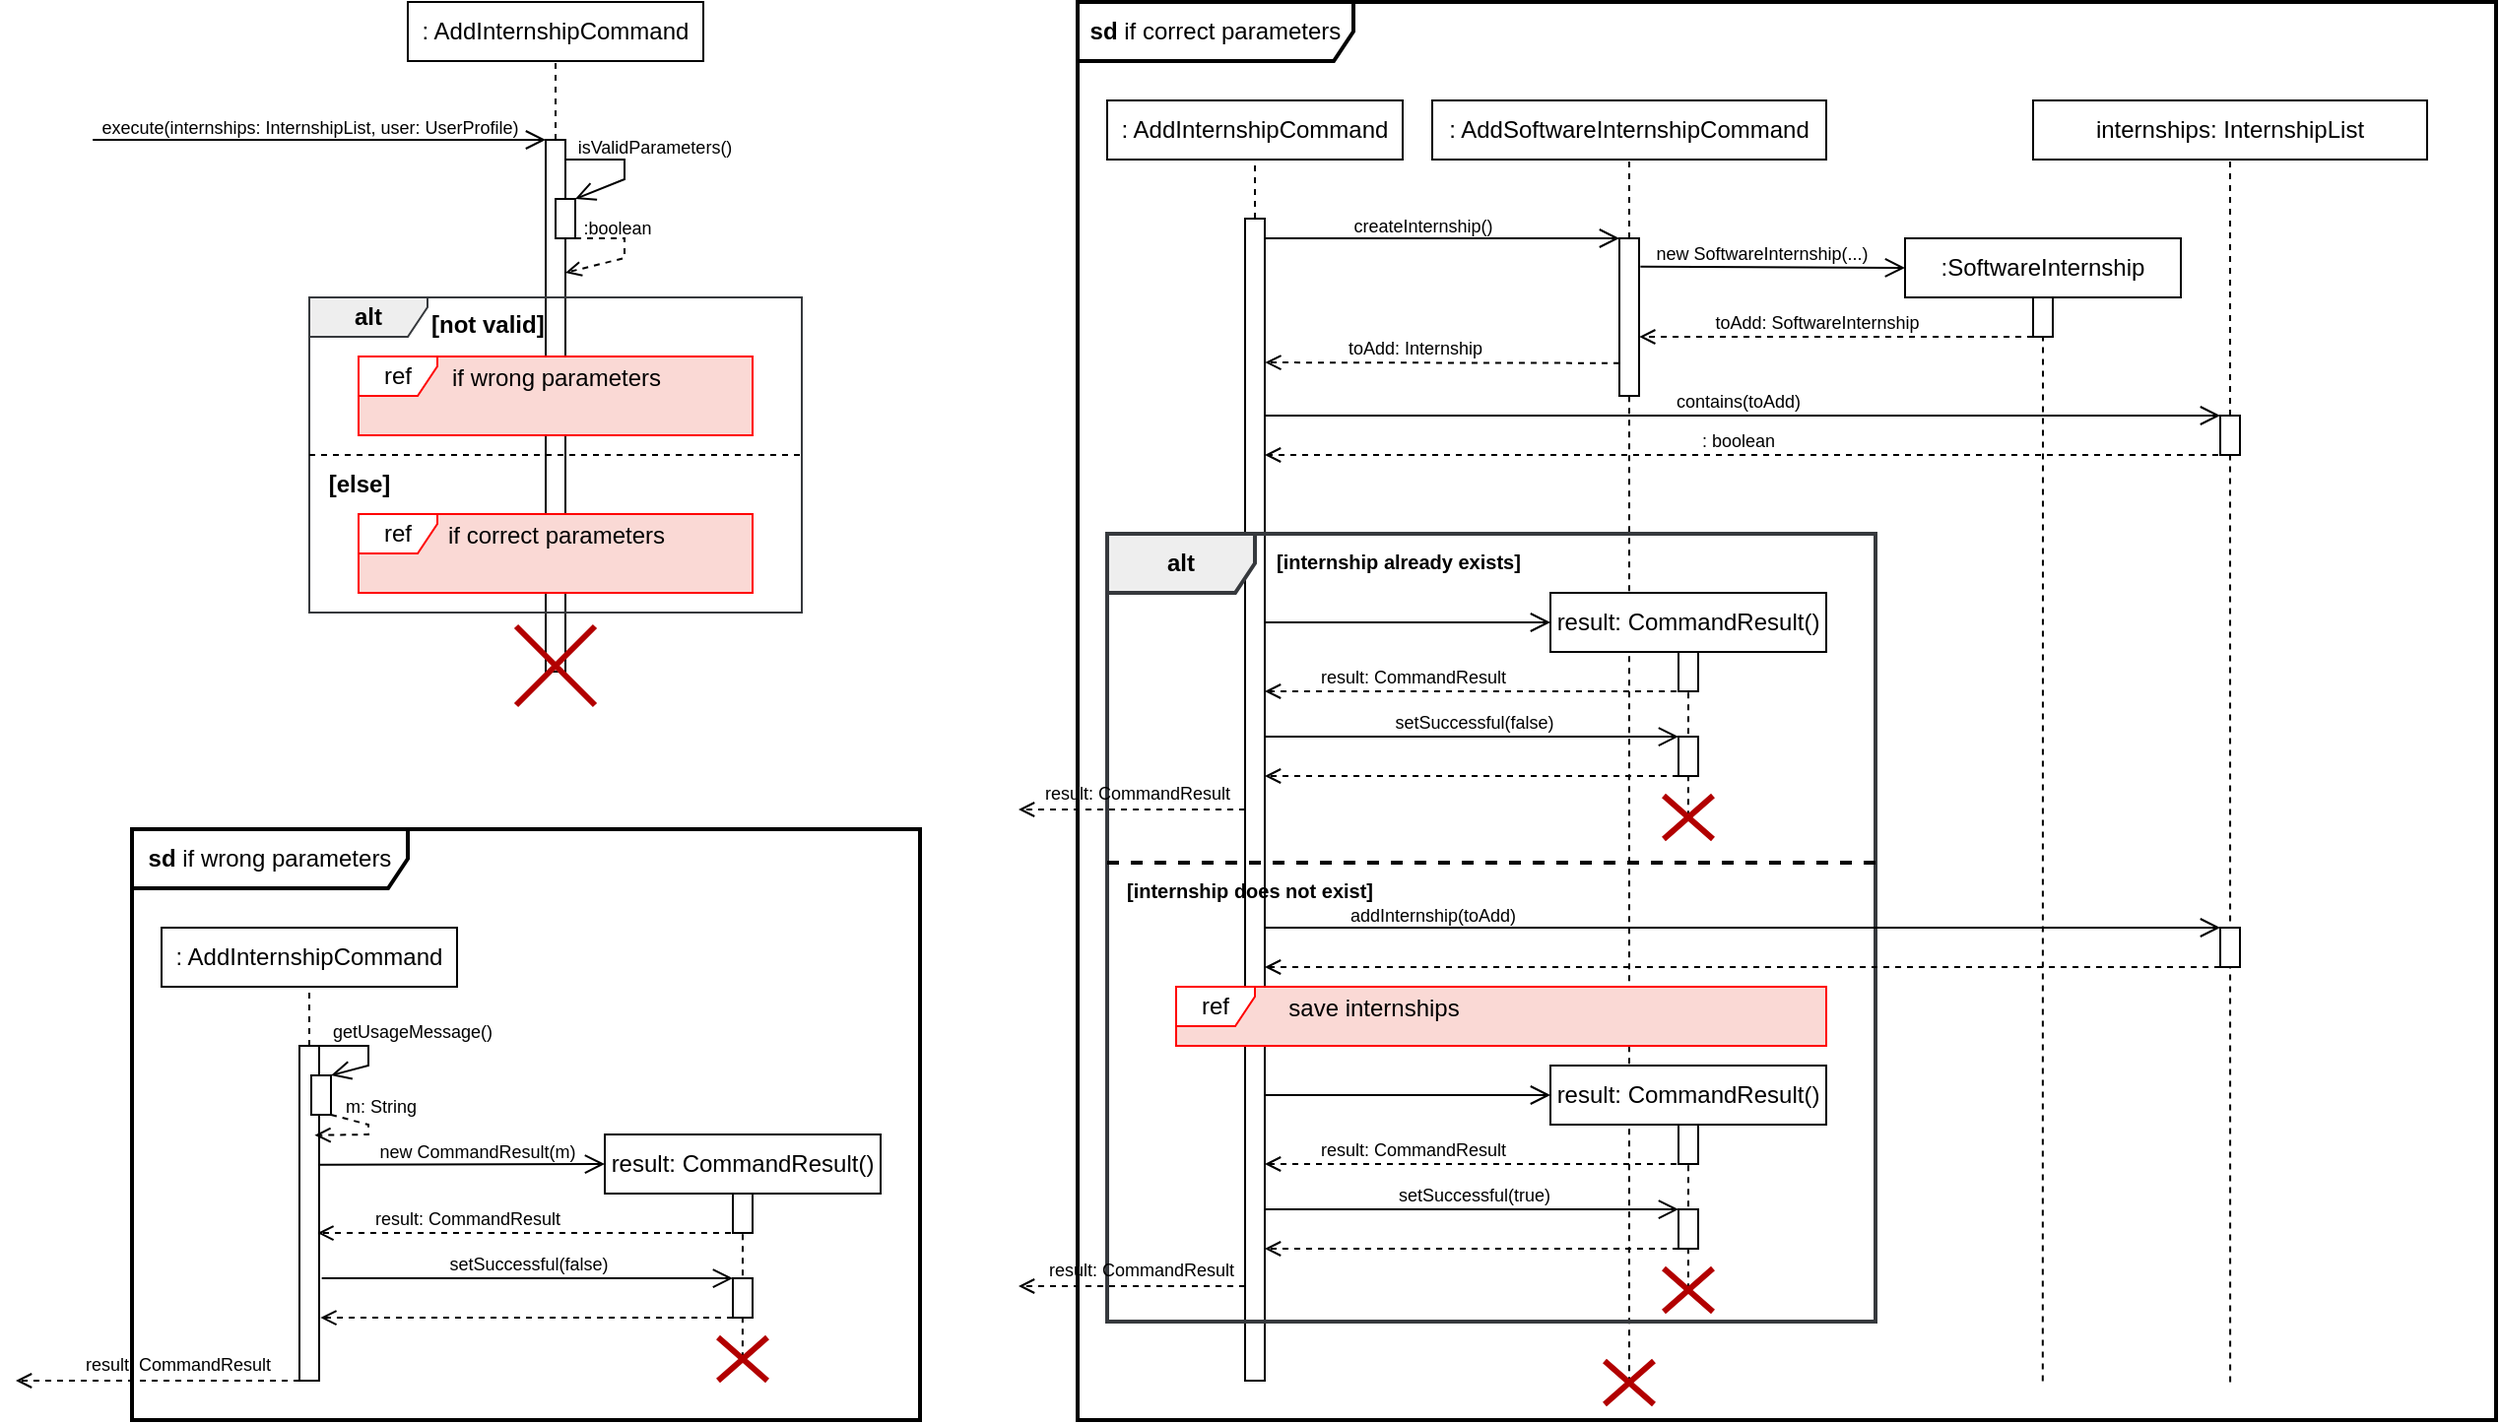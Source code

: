 <mxfile version="26.1.3">
  <diagram name="Page-1" id="w87ZRnZklerbDeYu7Tff">
    <mxGraphModel dx="925" dy="1416" grid="1" gridSize="10" guides="1" tooltips="1" connect="1" arrows="1" fold="1" page="1" pageScale="1" pageWidth="1169" pageHeight="827" math="0" shadow="0">
      <root>
        <mxCell id="0" />
        <mxCell id="1" parent="0" />
        <mxCell id="CVAoZ0eq70J_OsFHKv---3" value="" style="endArrow=open;startArrow=none;endFill=0;startFill=0;endSize=8;html=1;verticalAlign=bottom;labelBackgroundColor=none;strokeWidth=1;rounded=0;exitX=0.042;exitY=0.733;exitDx=0;exitDy=0;exitPerimeter=0;entryX=0;entryY=0;entryDx=0;entryDy=0;" edge="1" parent="1" source="CVAoZ0eq70J_OsFHKv---10" target="CVAoZ0eq70J_OsFHKv---13">
          <mxGeometry width="160" relative="1" as="geometry">
            <mxPoint x="80" y="-690" as="sourcePoint" />
            <mxPoint x="274.5" y="-690" as="targetPoint" />
          </mxGeometry>
        </mxCell>
        <mxCell id="CVAoZ0eq70J_OsFHKv---10" value="&lt;font style=&quot;font-size: 9px;&quot;&gt;execute(internships: InternshipList, user: UserProfile)&lt;/font&gt;" style="text;html=1;align=center;verticalAlign=middle;resizable=0;points=[];autosize=1;strokeColor=none;fillColor=none;" vertex="1" parent="1">
          <mxGeometry x="50" y="-712" width="240" height="30" as="geometry" />
        </mxCell>
        <mxCell id="CVAoZ0eq70J_OsFHKv---12" value=": AddInternshipCommand" style="rounded=0;dashed=0;whiteSpace=wrap;html=1;" vertex="1" parent="1">
          <mxGeometry x="220" y="-760" width="150" height="30" as="geometry" />
        </mxCell>
        <mxCell id="CVAoZ0eq70J_OsFHKv---14" value="" style="html=1;verticalAlign=bottom;startArrow=none;endArrow=none;dashed=1;rounded=0;" edge="1" parent="1" source="CVAoZ0eq70J_OsFHKv---13" target="CVAoZ0eq70J_OsFHKv---12">
          <mxGeometry relative="1" as="geometry" />
        </mxCell>
        <mxCell id="CVAoZ0eq70J_OsFHKv---13" value="" style="rounded=0;dashed=0;" vertex="1" parent="1">
          <mxGeometry x="290" y="-690" width="10" height="270" as="geometry" />
        </mxCell>
        <mxCell id="CVAoZ0eq70J_OsFHKv---2" value="" style="shape=umlDestroy;dashed=0;targetShapes=umlLifeline;fillColor=#e51400;fontColor=#ffffff;strokeColor=#B20000;strokeWidth=3;" vertex="1" parent="1">
          <mxGeometry x="275" y="-443" width="40" height="40" as="geometry" />
        </mxCell>
        <mxCell id="CVAoZ0eq70J_OsFHKv---17" value="" style="whiteSpace=wrap;html=1;" vertex="1" parent="1">
          <mxGeometry x="295" y="-660" width="10" height="20" as="geometry" />
        </mxCell>
        <mxCell id="CVAoZ0eq70J_OsFHKv---18" value="" style="endArrow=open;startArrow=none;endFill=0;startFill=0;endSize=8;html=1;verticalAlign=bottom;labelBackgroundColor=none;strokeWidth=1;rounded=0;entryX=1;entryY=0;entryDx=0;entryDy=0;" edge="1" parent="1" target="CVAoZ0eq70J_OsFHKv---17">
          <mxGeometry width="160" relative="1" as="geometry">
            <mxPoint x="300" y="-680" as="sourcePoint" />
            <mxPoint x="350" y="-670" as="targetPoint" />
            <Array as="points">
              <mxPoint x="330" y="-680" />
              <mxPoint x="330" y="-670" />
            </Array>
          </mxGeometry>
        </mxCell>
        <mxCell id="CVAoZ0eq70J_OsFHKv---19" value="&lt;font style=&quot;font-size: 9px;&quot;&gt;isValidParameters()&lt;/font&gt;" style="text;html=1;align=center;verticalAlign=middle;resizable=0;points=[];autosize=1;strokeColor=none;fillColor=none;" vertex="1" parent="1">
          <mxGeometry x="295" y="-702" width="100" height="30" as="geometry" />
        </mxCell>
        <mxCell id="CVAoZ0eq70J_OsFHKv---20" value="" style="html=1;verticalAlign=bottom;labelBackgroundColor=none;endArrow=open;endFill=0;dashed=1;rounded=0;exitX=1;exitY=1;exitDx=0;exitDy=0;entryX=1;entryY=0.25;entryDx=0;entryDy=0;" edge="1" parent="1" source="CVAoZ0eq70J_OsFHKv---17" target="CVAoZ0eq70J_OsFHKv---13">
          <mxGeometry width="160" relative="1" as="geometry">
            <mxPoint x="310" y="-640" as="sourcePoint" />
            <mxPoint x="330" y="-610" as="targetPoint" />
            <Array as="points">
              <mxPoint x="330" y="-640" />
              <mxPoint x="330" y="-630" />
            </Array>
          </mxGeometry>
        </mxCell>
        <mxCell id="CVAoZ0eq70J_OsFHKv---21" value="&lt;font style=&quot;font-size: 9px;&quot;&gt;:boolean&lt;/font&gt;" style="text;html=1;align=center;verticalAlign=middle;resizable=0;points=[];autosize=1;strokeColor=none;fillColor=none;" vertex="1" parent="1">
          <mxGeometry x="296" y="-661" width="60" height="30" as="geometry" />
        </mxCell>
        <mxCell id="CVAoZ0eq70J_OsFHKv---26" value="&lt;b&gt;alt&lt;/b&gt;" style="shape=umlFrame;whiteSpace=wrap;html=1;pointerEvents=0;recursiveResize=0;container=1;collapsible=0;width=60;height=20;fillColor=#eeeeee;strokeColor=#36393d;" vertex="1" parent="1">
          <mxGeometry x="170" y="-610" width="250" height="160" as="geometry" />
        </mxCell>
        <mxCell id="CVAoZ0eq70J_OsFHKv---27" value="&lt;b&gt;[not valid]&lt;/b&gt;" style="text;html=1;" vertex="1" parent="CVAoZ0eq70J_OsFHKv---26">
          <mxGeometry width="100" height="20" relative="1" as="geometry">
            <mxPoint x="60" as="offset" />
          </mxGeometry>
        </mxCell>
        <mxCell id="CVAoZ0eq70J_OsFHKv---28" value="" style="line;strokeWidth=1;dashed=1;labelPosition=center;verticalLabelPosition=bottom;align=left;verticalAlign=top;spacingLeft=20;spacingTop=15;html=1;whiteSpace=wrap;" vertex="1" parent="CVAoZ0eq70J_OsFHKv---26">
          <mxGeometry y="50" width="250" height="60" as="geometry" />
        </mxCell>
        <mxCell id="CVAoZ0eq70J_OsFHKv---30" value="&lt;b&gt;[else]&lt;/b&gt;" style="text;html=1;align=center;verticalAlign=middle;resizable=0;points=[];autosize=1;strokeColor=none;fillColor=none;" vertex="1" parent="CVAoZ0eq70J_OsFHKv---26">
          <mxGeometry y="80" width="50" height="30" as="geometry" />
        </mxCell>
        <mxCell id="CVAoZ0eq70J_OsFHKv---31" value="ref" style="shape=umlFrame;whiteSpace=wrap;html=1;pointerEvents=0;recursiveResize=0;container=1;collapsible=0;width=40;height=20;swimlaneFillColor=light-dark(#fad9d5, #ededed);strokeColor=light-dark(#ff0000, #ededed);" vertex="1" parent="CVAoZ0eq70J_OsFHKv---26">
          <mxGeometry x="25" y="30" width="200" height="40" as="geometry" />
        </mxCell>
        <mxCell id="CVAoZ0eq70J_OsFHKv---32" value="if wrong parameters" style="text;html=1;align=center;verticalAlign=middle;resizable=0;points=[];autosize=1;strokeColor=none;fillColor=none;" vertex="1" parent="CVAoZ0eq70J_OsFHKv---31">
          <mxGeometry x="35" y="-4" width="130" height="30" as="geometry" />
        </mxCell>
        <mxCell id="CVAoZ0eq70J_OsFHKv---39" value="ref" style="shape=umlFrame;whiteSpace=wrap;html=1;pointerEvents=0;recursiveResize=0;container=1;collapsible=0;width=40;height=20;swimlaneFillColor=light-dark(#fad9d5, #ededed);strokeColor=light-dark(#ff0000, #ededed);" vertex="1" parent="1">
          <mxGeometry x="195" y="-500" width="200" height="40" as="geometry" />
        </mxCell>
        <mxCell id="CVAoZ0eq70J_OsFHKv---40" value="if correct parameters" style="text;html=1;align=center;verticalAlign=middle;resizable=0;points=[];autosize=1;strokeColor=none;fillColor=none;" vertex="1" parent="CVAoZ0eq70J_OsFHKv---39">
          <mxGeometry x="35" y="-4" width="130" height="30" as="geometry" />
        </mxCell>
        <mxCell id="CVAoZ0eq70J_OsFHKv---41" value="&lt;b&gt;sd &lt;/b&gt;if wrong parameters" style="shape=umlFrame;whiteSpace=wrap;html=1;pointerEvents=0;recursiveResize=0;container=1;collapsible=0;width=140;height=30;strokeWidth=2;" vertex="1" parent="1">
          <mxGeometry x="80" y="-340" width="400" height="300" as="geometry" />
        </mxCell>
        <mxCell id="CVAoZ0eq70J_OsFHKv---42" value=": AddInternshipCommand" style="rounded=0;dashed=0;whiteSpace=wrap;html=1;" vertex="1" parent="CVAoZ0eq70J_OsFHKv---41">
          <mxGeometry x="15" y="50" width="150" height="30" as="geometry" />
        </mxCell>
        <mxCell id="CVAoZ0eq70J_OsFHKv---43" value="" style="html=1;verticalAlign=bottom;startArrow=none;endArrow=none;dashed=1;rounded=0;entryX=0.5;entryY=1;entryDx=0;entryDy=0;exitX=0.5;exitY=0;exitDx=0;exitDy=0;" edge="1" parent="CVAoZ0eq70J_OsFHKv---41" source="CVAoZ0eq70J_OsFHKv---44" target="CVAoZ0eq70J_OsFHKv---42">
          <mxGeometry relative="1" as="geometry">
            <mxPoint x="90" y="150" as="sourcePoint" />
            <mxPoint x="440" y="-150" as="targetPoint" />
          </mxGeometry>
        </mxCell>
        <mxCell id="CVAoZ0eq70J_OsFHKv---44" value="" style="whiteSpace=wrap;html=1;" vertex="1" parent="CVAoZ0eq70J_OsFHKv---41">
          <mxGeometry x="85" y="110" width="10" height="170" as="geometry" />
        </mxCell>
        <mxCell id="CVAoZ0eq70J_OsFHKv---45" value="" style="endArrow=open;startArrow=none;endFill=0;startFill=0;endSize=8;html=1;verticalAlign=bottom;labelBackgroundColor=none;strokeWidth=1;rounded=0;entryX=1;entryY=0;entryDx=0;entryDy=0;exitX=1;exitY=0;exitDx=0;exitDy=0;" edge="1" parent="CVAoZ0eq70J_OsFHKv---41" source="CVAoZ0eq70J_OsFHKv---44" target="CVAoZ0eq70J_OsFHKv---49">
          <mxGeometry width="160" relative="1" as="geometry">
            <mxPoint x="105" y="122" as="sourcePoint" />
            <mxPoint x="110" y="142" as="targetPoint" />
            <Array as="points">
              <mxPoint x="120" y="110" />
              <mxPoint x="120" y="120" />
            </Array>
          </mxGeometry>
        </mxCell>
        <mxCell id="CVAoZ0eq70J_OsFHKv---46" value="&lt;font style=&quot;font-size: 9px;&quot;&gt;getUsageMessage()&lt;/font&gt;" style="text;html=1;align=center;verticalAlign=middle;resizable=0;points=[];autosize=1;strokeColor=none;fillColor=none;" vertex="1" parent="CVAoZ0eq70J_OsFHKv---41">
          <mxGeometry x="92" y="87" width="100" height="30" as="geometry" />
        </mxCell>
        <mxCell id="CVAoZ0eq70J_OsFHKv---47" value="" style="html=1;verticalAlign=bottom;labelBackgroundColor=none;endArrow=open;endFill=0;dashed=1;rounded=0;exitX=1;exitY=1;exitDx=0;exitDy=0;entryX=0.773;entryY=0.267;entryDx=0;entryDy=0;entryPerimeter=0;" edge="1" parent="CVAoZ0eq70J_OsFHKv---41" source="CVAoZ0eq70J_OsFHKv---49" target="CVAoZ0eq70J_OsFHKv---44">
          <mxGeometry width="160" relative="1" as="geometry">
            <mxPoint x="110" y="162" as="sourcePoint" />
            <mxPoint x="105" y="180" as="targetPoint" />
            <Array as="points">
              <mxPoint x="120" y="150" />
              <mxPoint x="120" y="155" />
            </Array>
          </mxGeometry>
        </mxCell>
        <mxCell id="CVAoZ0eq70J_OsFHKv---48" value="&lt;font style=&quot;font-size: 9px;&quot;&gt;m: String&lt;/font&gt;" style="text;html=1;align=center;verticalAlign=middle;resizable=0;points=[];autosize=1;strokeColor=none;fillColor=none;" vertex="1" parent="CVAoZ0eq70J_OsFHKv---41">
          <mxGeometry x="96" y="125" width="60" height="30" as="geometry" />
        </mxCell>
        <mxCell id="CVAoZ0eq70J_OsFHKv---49" value="" style="whiteSpace=wrap;html=1;" vertex="1" parent="CVAoZ0eq70J_OsFHKv---41">
          <mxGeometry x="91" y="125" width="10" height="20" as="geometry" />
        </mxCell>
        <mxCell id="CVAoZ0eq70J_OsFHKv---50" value="" style="endArrow=open;startArrow=none;endFill=0;startFill=0;endSize=8;html=1;verticalAlign=bottom;labelBackgroundColor=none;strokeWidth=1;rounded=0;exitX=1.045;exitY=0.355;exitDx=0;exitDy=0;entryX=0;entryY=0.5;entryDx=0;entryDy=0;exitPerimeter=0;" edge="1" parent="CVAoZ0eq70J_OsFHKv---41" source="CVAoZ0eq70J_OsFHKv---44" target="CVAoZ0eq70J_OsFHKv---52">
          <mxGeometry width="160" relative="1" as="geometry">
            <mxPoint x="95" y="164.93" as="sourcePoint" />
            <mxPoint x="270" y="164.93" as="targetPoint" />
          </mxGeometry>
        </mxCell>
        <mxCell id="CVAoZ0eq70J_OsFHKv---52" value="result: CommandResult()" style="rounded=0;dashed=0;whiteSpace=wrap;html=1;" vertex="1" parent="CVAoZ0eq70J_OsFHKv---41">
          <mxGeometry x="240" y="155" width="140" height="30" as="geometry" />
        </mxCell>
        <mxCell id="CVAoZ0eq70J_OsFHKv---53" value="&lt;font style=&quot;font-size: 9px;&quot;&gt;new CommandResult(m)&lt;/font&gt;" style="text;html=1;align=center;verticalAlign=middle;resizable=0;points=[];autosize=1;strokeColor=none;fillColor=none;" vertex="1" parent="CVAoZ0eq70J_OsFHKv---41">
          <mxGeometry x="115" y="148" width="120" height="30" as="geometry" />
        </mxCell>
        <mxCell id="CVAoZ0eq70J_OsFHKv---54" value="" style="whiteSpace=wrap;html=1;" vertex="1" parent="CVAoZ0eq70J_OsFHKv---41">
          <mxGeometry x="305" y="185" width="10" height="20" as="geometry" />
        </mxCell>
        <mxCell id="CVAoZ0eq70J_OsFHKv---55" value="" style="html=1;verticalAlign=bottom;labelBackgroundColor=none;endArrow=open;endFill=0;dashed=1;rounded=0;exitX=0.5;exitY=1;exitDx=0;exitDy=0;entryX=0.918;entryY=0.559;entryDx=0;entryDy=0;entryPerimeter=0;" edge="1" parent="CVAoZ0eq70J_OsFHKv---41" source="CVAoZ0eq70J_OsFHKv---54" target="CVAoZ0eq70J_OsFHKv---44">
          <mxGeometry width="160" relative="1" as="geometry">
            <mxPoint x="150" y="230" as="sourcePoint" />
            <mxPoint x="310" y="230" as="targetPoint" />
          </mxGeometry>
        </mxCell>
        <mxCell id="CVAoZ0eq70J_OsFHKv---57" value="&lt;font style=&quot;font-size: 9px;&quot;&gt;result: CommandResult&lt;/font&gt;" style="text;html=1;align=center;verticalAlign=middle;resizable=0;points=[];autosize=1;strokeColor=none;fillColor=none;" vertex="1" parent="CVAoZ0eq70J_OsFHKv---41">
          <mxGeometry x="110" y="182" width="120" height="30" as="geometry" />
        </mxCell>
        <mxCell id="CVAoZ0eq70J_OsFHKv---59" value="" style="html=1;verticalAlign=bottom;startArrow=none;endArrow=none;dashed=1;rounded=0;entryX=0.5;entryY=1;entryDx=0;entryDy=0;exitX=0.498;exitY=0.483;exitDx=0;exitDy=0;exitPerimeter=0;" edge="1" parent="CVAoZ0eq70J_OsFHKv---41" source="CVAoZ0eq70J_OsFHKv---66" target="CVAoZ0eq70J_OsFHKv---54">
          <mxGeometry relative="1" as="geometry">
            <mxPoint x="309.57" y="260" as="sourcePoint" />
            <mxPoint x="309.57" y="220" as="targetPoint" />
          </mxGeometry>
        </mxCell>
        <mxCell id="CVAoZ0eq70J_OsFHKv---60" value="" style="whiteSpace=wrap;html=1;" vertex="1" parent="CVAoZ0eq70J_OsFHKv---41">
          <mxGeometry x="305" y="228.01" width="10" height="20" as="geometry" />
        </mxCell>
        <mxCell id="CVAoZ0eq70J_OsFHKv---61" value="" style="endArrow=open;startArrow=none;endFill=0;startFill=0;endSize=8;html=1;verticalAlign=bottom;labelBackgroundColor=none;strokeWidth=1;rounded=0;exitX=1.133;exitY=0.647;exitDx=0;exitDy=0;exitPerimeter=0;entryX=0;entryY=0;entryDx=0;entryDy=0;" edge="1" parent="CVAoZ0eq70J_OsFHKv---41" target="CVAoZ0eq70J_OsFHKv---60">
          <mxGeometry width="160" relative="1" as="geometry">
            <mxPoint x="96.33" y="228.0" as="sourcePoint" />
            <mxPoint x="250" y="228.01" as="targetPoint" />
          </mxGeometry>
        </mxCell>
        <mxCell id="CVAoZ0eq70J_OsFHKv---62" value="&lt;font style=&quot;font-size: 9px;&quot;&gt;setSuccessful(false)&lt;/font&gt;" style="text;html=1;align=center;verticalAlign=middle;resizable=0;points=[];autosize=1;strokeColor=none;fillColor=none;" vertex="1" parent="CVAoZ0eq70J_OsFHKv---41">
          <mxGeometry x="151" y="205" width="100" height="30" as="geometry" />
        </mxCell>
        <mxCell id="CVAoZ0eq70J_OsFHKv---64" value="" style="html=1;verticalAlign=bottom;labelBackgroundColor=none;endArrow=open;endFill=0;dashed=1;rounded=0;exitX=0;exitY=1;exitDx=0;exitDy=0;entryX=1.067;entryY=0.812;entryDx=0;entryDy=0;entryPerimeter=0;" edge="1" parent="CVAoZ0eq70J_OsFHKv---41" source="CVAoZ0eq70J_OsFHKv---60" target="CVAoZ0eq70J_OsFHKv---44">
          <mxGeometry width="160" relative="1" as="geometry">
            <mxPoint x="320" y="215" as="sourcePoint" />
            <mxPoint x="104" y="215" as="targetPoint" />
          </mxGeometry>
        </mxCell>
        <mxCell id="CVAoZ0eq70J_OsFHKv---65" value="" style="html=1;verticalAlign=bottom;labelBackgroundColor=none;endArrow=open;endFill=0;dashed=1;rounded=0;exitX=0;exitY=1;exitDx=0;exitDy=0;" edge="1" parent="CVAoZ0eq70J_OsFHKv---41" source="CVAoZ0eq70J_OsFHKv---44">
          <mxGeometry width="160" relative="1" as="geometry">
            <mxPoint x="80" y="280" as="sourcePoint" />
            <mxPoint x="-59" y="280" as="targetPoint" />
          </mxGeometry>
        </mxCell>
        <mxCell id="CVAoZ0eq70J_OsFHKv---66" value="" style="shape=umlDestroy;dashed=0;targetShapes=umlLifeline;fillColor=#e51400;fontColor=#ffffff;strokeColor=#B20000;strokeWidth=3;" vertex="1" parent="CVAoZ0eq70J_OsFHKv---41">
          <mxGeometry x="297.5" y="258.01" width="25" height="21.99" as="geometry" />
        </mxCell>
        <mxCell id="CVAoZ0eq70J_OsFHKv---67" value="&lt;b&gt;sd &lt;/b&gt;if correct parameters" style="shape=umlFrame;whiteSpace=wrap;html=1;pointerEvents=0;recursiveResize=0;container=1;collapsible=0;width=140;height=30;strokeWidth=2;" vertex="1" parent="1">
          <mxGeometry x="560" y="-760" width="720" height="720" as="geometry" />
        </mxCell>
        <mxCell id="CVAoZ0eq70J_OsFHKv---131" value="" style="html=1;verticalAlign=bottom;startArrow=none;endArrow=none;dashed=1;rounded=0;entryX=0.5;entryY=1;entryDx=0;entryDy=0;entryPerimeter=0;exitX=0.5;exitY=0.508;exitDx=0;exitDy=0;exitPerimeter=0;" edge="1" parent="CVAoZ0eq70J_OsFHKv---67" source="CVAoZ0eq70J_OsFHKv---187" target="CVAoZ0eq70J_OsFHKv---90">
          <mxGeometry relative="1" as="geometry">
            <mxPoint x="280" y="700" as="sourcePoint" />
            <mxPoint x="290" y="90" as="targetPoint" />
          </mxGeometry>
        </mxCell>
        <mxCell id="CVAoZ0eq70J_OsFHKv---68" value=": AddInternshipCommand" style="rounded=0;dashed=0;whiteSpace=wrap;html=1;" vertex="1" parent="CVAoZ0eq70J_OsFHKv---67">
          <mxGeometry x="15" y="50" width="150" height="30" as="geometry" />
        </mxCell>
        <mxCell id="CVAoZ0eq70J_OsFHKv---69" value="" style="html=1;verticalAlign=bottom;startArrow=none;endArrow=none;dashed=1;rounded=0;entryX=0.5;entryY=1;entryDx=0;entryDy=0;exitX=0.5;exitY=0;exitDx=0;exitDy=0;" edge="1" parent="CVAoZ0eq70J_OsFHKv---67" source="CVAoZ0eq70J_OsFHKv---70" target="CVAoZ0eq70J_OsFHKv---68">
          <mxGeometry relative="1" as="geometry">
            <mxPoint x="90" y="150" as="sourcePoint" />
            <mxPoint x="440" y="-150" as="targetPoint" />
          </mxGeometry>
        </mxCell>
        <mxCell id="CVAoZ0eq70J_OsFHKv---70" value="" style="whiteSpace=wrap;html=1;" vertex="1" parent="CVAoZ0eq70J_OsFHKv---67">
          <mxGeometry x="85" y="110" width="10" height="590" as="geometry" />
        </mxCell>
        <mxCell id="CVAoZ0eq70J_OsFHKv---76" value="" style="endArrow=open;startArrow=none;endFill=0;startFill=0;endSize=8;html=1;verticalAlign=bottom;labelBackgroundColor=none;strokeWidth=1;rounded=0;entryX=0;entryY=0;entryDx=0;entryDy=0;entryPerimeter=0;" edge="1" parent="CVAoZ0eq70J_OsFHKv---67" target="CVAoZ0eq70J_OsFHKv---90">
          <mxGeometry width="160" relative="1" as="geometry">
            <mxPoint x="95" y="120" as="sourcePoint" />
            <mxPoint x="400" y="120" as="targetPoint" />
          </mxGeometry>
        </mxCell>
        <mxCell id="CVAoZ0eq70J_OsFHKv---78" value="&lt;font style=&quot;font-size: 9px;&quot;&gt;createInternship()&lt;/font&gt;" style="text;html=1;align=center;verticalAlign=middle;resizable=0;points=[];autosize=1;strokeColor=none;fillColor=none;" vertex="1" parent="CVAoZ0eq70J_OsFHKv---67">
          <mxGeometry x="129.55" y="98" width="90" height="30" as="geometry" />
        </mxCell>
        <mxCell id="CVAoZ0eq70J_OsFHKv---80" value="" style="html=1;verticalAlign=bottom;labelBackgroundColor=none;endArrow=open;endFill=0;dashed=1;rounded=0;exitX=-0.016;exitY=0.296;exitDx=0;exitDy=0;entryX=0.918;entryY=0.559;entryDx=0;entryDy=0;entryPerimeter=0;exitPerimeter=0;" edge="1" parent="CVAoZ0eq70J_OsFHKv---67">
          <mxGeometry width="160" relative="1" as="geometry">
            <mxPoint x="275.0" y="183.36" as="sourcePoint" />
            <mxPoint x="95.16" y="183.03" as="targetPoint" />
          </mxGeometry>
        </mxCell>
        <mxCell id="CVAoZ0eq70J_OsFHKv---81" value="&lt;font style=&quot;font-size: 9px;&quot;&gt;toAdd: Internship&lt;/font&gt;" style="text;html=1;align=center;verticalAlign=middle;resizable=0;points=[];autosize=1;strokeColor=none;fillColor=none;" vertex="1" parent="CVAoZ0eq70J_OsFHKv---67">
          <mxGeometry x="125.98" y="160" width="90" height="30" as="geometry" />
        </mxCell>
        <mxCell id="CVAoZ0eq70J_OsFHKv---84" value="" style="endArrow=open;startArrow=none;endFill=0;startFill=0;endSize=8;html=1;verticalAlign=bottom;labelBackgroundColor=none;strokeWidth=1;rounded=0;entryX=0;entryY=0;entryDx=0;entryDy=0;entryPerimeter=0;targetPerimeterSpacing=0;" edge="1" parent="CVAoZ0eq70J_OsFHKv---67" target="CVAoZ0eq70J_OsFHKv---104">
          <mxGeometry width="160" relative="1" as="geometry">
            <mxPoint x="95" y="210" as="sourcePoint" />
            <mxPoint x="581" y="210" as="targetPoint" />
          </mxGeometry>
        </mxCell>
        <mxCell id="CVAoZ0eq70J_OsFHKv---85" value="&lt;font style=&quot;font-size: 9px;&quot;&gt;contains(toAdd)&lt;/font&gt;" style="text;html=1;align=center;verticalAlign=middle;resizable=0;points=[];autosize=1;strokeColor=none;fillColor=none;" vertex="1" parent="CVAoZ0eq70J_OsFHKv---67">
          <mxGeometry x="290" y="187" width="90" height="30" as="geometry" />
        </mxCell>
        <mxCell id="CVAoZ0eq70J_OsFHKv---86" value="" style="html=1;verticalAlign=bottom;labelBackgroundColor=none;endArrow=open;endFill=0;dashed=1;rounded=0;exitX=0.5;exitY=1;exitDx=0;exitDy=0;exitPerimeter=0;" edge="1" parent="CVAoZ0eq70J_OsFHKv---67" source="CVAoZ0eq70J_OsFHKv---104">
          <mxGeometry width="160" relative="1" as="geometry">
            <mxPoint x="585" y="230" as="sourcePoint" />
            <mxPoint x="95" y="230" as="targetPoint" />
          </mxGeometry>
        </mxCell>
        <mxCell id="CVAoZ0eq70J_OsFHKv---25" value=": AddSoftwareInternshipCommand" style="rounded=0;dashed=0;whiteSpace=wrap;html=1;" vertex="1" parent="CVAoZ0eq70J_OsFHKv---67">
          <mxGeometry x="180" y="50" width="200" height="30" as="geometry" />
        </mxCell>
        <mxCell id="CVAoZ0eq70J_OsFHKv---89" value="" style="html=1;verticalAlign=bottom;startArrow=none;endArrow=none;dashed=1;rounded=0;entryX=0.5;entryY=1;entryDx=0;entryDy=0;exitX=0.5;exitY=0;exitDx=0;exitDy=0;" edge="1" parent="CVAoZ0eq70J_OsFHKv---67" source="CVAoZ0eq70J_OsFHKv---90" target="CVAoZ0eq70J_OsFHKv---25">
          <mxGeometry relative="1" as="geometry">
            <mxPoint x="310" y="150" as="sourcePoint" />
            <mxPoint x="305" y="78" as="targetPoint" />
          </mxGeometry>
        </mxCell>
        <mxCell id="CVAoZ0eq70J_OsFHKv---90" value="" style="whiteSpace=wrap;html=1;points=[[0,0,0,0,0],[0,0.25,0,0,0],[0,0.5,0,0,0],[0,0.75,0,0,0],[0,1,0,0,0],[0.25,0,0,0,0],[0.25,1,0,0,0],[0.5,0,0,0,0],[0.5,1,0,0,0],[0.75,0,0,0,0],[0.75,1,0,0,0],[1,0,0,0,0],[1,0.25,0,0,0],[1,0.5,0,0,0],[1,0.75,0,0,0],[1,1,0,0,0]];" vertex="1" parent="CVAoZ0eq70J_OsFHKv---67">
          <mxGeometry x="275" y="120" width="10" height="80" as="geometry" />
        </mxCell>
        <mxCell id="CVAoZ0eq70J_OsFHKv---91" value=":SoftwareInternship" style="rounded=0;dashed=0;whiteSpace=wrap;html=1;" vertex="1" parent="CVAoZ0eq70J_OsFHKv---67">
          <mxGeometry x="420" y="120" width="140" height="30" as="geometry" />
        </mxCell>
        <mxCell id="CVAoZ0eq70J_OsFHKv---92" value="" style="whiteSpace=wrap;html=1;" vertex="1" parent="CVAoZ0eq70J_OsFHKv---67">
          <mxGeometry x="485" y="150" width="10" height="20" as="geometry" />
        </mxCell>
        <mxCell id="CVAoZ0eq70J_OsFHKv---93" value="" style="endArrow=open;startArrow=none;endFill=0;startFill=0;endSize=8;html=1;verticalAlign=bottom;labelBackgroundColor=none;strokeWidth=1;rounded=0;entryX=0;entryY=0.5;entryDx=0;entryDy=0;exitX=1.069;exitY=0.18;exitDx=0;exitDy=0;exitPerimeter=0;" edge="1" parent="CVAoZ0eq70J_OsFHKv---67" source="CVAoZ0eq70J_OsFHKv---90" target="CVAoZ0eq70J_OsFHKv---91">
          <mxGeometry width="160" relative="1" as="geometry">
            <mxPoint x="250" y="160" as="sourcePoint" />
            <mxPoint x="410" y="160" as="targetPoint" />
          </mxGeometry>
        </mxCell>
        <mxCell id="CVAoZ0eq70J_OsFHKv---94" value="" style="html=1;verticalAlign=bottom;labelBackgroundColor=none;endArrow=open;endFill=0;dashed=1;rounded=0;exitX=0;exitY=1;exitDx=0;exitDy=0;entryX=1.012;entryY=0.625;entryDx=0;entryDy=0;entryPerimeter=0;" edge="1" parent="CVAoZ0eq70J_OsFHKv---67" source="CVAoZ0eq70J_OsFHKv---92" target="CVAoZ0eq70J_OsFHKv---90">
          <mxGeometry width="160" relative="1" as="geometry">
            <mxPoint x="290" y="180" as="sourcePoint" />
            <mxPoint x="450" y="180" as="targetPoint" />
          </mxGeometry>
        </mxCell>
        <mxCell id="CVAoZ0eq70J_OsFHKv---95" value="&lt;font style=&quot;font-size: 9px;&quot;&gt;new SoftwareInternship(...)&lt;/font&gt;" style="text;html=1;align=center;verticalAlign=middle;resizable=0;points=[];autosize=1;strokeColor=none;fillColor=none;" vertex="1" parent="CVAoZ0eq70J_OsFHKv---67">
          <mxGeometry x="282" y="112" width="130" height="30" as="geometry" />
        </mxCell>
        <mxCell id="CVAoZ0eq70J_OsFHKv---96" value="&lt;font style=&quot;font-size: 9px;&quot;&gt;toAdd: SoftwareInternship&lt;/font&gt;" style="text;html=1;align=center;verticalAlign=middle;resizable=0;points=[];autosize=1;strokeColor=none;fillColor=none;" vertex="1" parent="CVAoZ0eq70J_OsFHKv---67">
          <mxGeometry x="310" y="147" width="130" height="30" as="geometry" />
        </mxCell>
        <mxCell id="CVAoZ0eq70J_OsFHKv---102" value="internships: InternshipList" style="rounded=0;dashed=0;whiteSpace=wrap;html=1;" vertex="1" parent="CVAoZ0eq70J_OsFHKv---67">
          <mxGeometry x="485" y="50" width="200" height="30" as="geometry" />
        </mxCell>
        <mxCell id="CVAoZ0eq70J_OsFHKv---103" value="" style="html=1;verticalAlign=bottom;startArrow=none;endArrow=none;dashed=1;rounded=0;entryX=0.5;entryY=1;entryDx=0;entryDy=0;exitX=0.5;exitY=0;exitDx=0;exitDy=0;" edge="1" parent="CVAoZ0eq70J_OsFHKv---67" source="CVAoZ0eq70J_OsFHKv---104" target="CVAoZ0eq70J_OsFHKv---102">
          <mxGeometry relative="1" as="geometry">
            <mxPoint x="615" y="150" as="sourcePoint" />
            <mxPoint x="610" y="78" as="targetPoint" />
          </mxGeometry>
        </mxCell>
        <mxCell id="CVAoZ0eq70J_OsFHKv---104" value="" style="whiteSpace=wrap;html=1;points=[[0,0,0,0,0],[0,0.25,0,0,0],[0,0.5,0,0,0],[0,0.75,0,0,0],[0,1,0,0,0],[0.25,0,0,0,0],[0.25,1,0,0,0],[0.5,0,0,0,0],[0.5,1,0,0,0],[0.75,0,0,0,0],[0.75,1,0,0,0],[1,0,0,0,0],[1,0.25,0,0,0],[1,0.5,0,0,0],[1,0.75,0,0,0],[1,1,0,0,0]];" vertex="1" parent="CVAoZ0eq70J_OsFHKv---67">
          <mxGeometry x="580" y="210" width="10" height="20" as="geometry" />
        </mxCell>
        <mxCell id="CVAoZ0eq70J_OsFHKv---106" value="&lt;font style=&quot;font-size: 9px;&quot;&gt;: boolean&lt;/font&gt;" style="text;html=1;align=center;verticalAlign=middle;resizable=0;points=[];autosize=1;strokeColor=none;fillColor=none;" vertex="1" parent="CVAoZ0eq70J_OsFHKv---67">
          <mxGeometry x="305" y="207" width="60" height="30" as="geometry" />
        </mxCell>
        <mxCell id="CVAoZ0eq70J_OsFHKv---108" value="" style="endArrow=open;startArrow=none;endFill=0;startFill=0;endSize=8;html=1;verticalAlign=bottom;labelBackgroundColor=none;strokeWidth=1;rounded=0;exitX=1.045;exitY=0.355;exitDx=0;exitDy=0;entryX=0;entryY=0.5;entryDx=0;entryDy=0;exitPerimeter=0;" edge="1" parent="CVAoZ0eq70J_OsFHKv---67" target="CVAoZ0eq70J_OsFHKv---109">
          <mxGeometry width="160" relative="1" as="geometry">
            <mxPoint x="95" y="315" as="sourcePoint" />
            <mxPoint x="270" y="309.93" as="targetPoint" />
          </mxGeometry>
        </mxCell>
        <mxCell id="CVAoZ0eq70J_OsFHKv---109" value="result: CommandResult()" style="rounded=0;dashed=0;whiteSpace=wrap;html=1;" vertex="1" parent="CVAoZ0eq70J_OsFHKv---67">
          <mxGeometry x="240" y="300" width="140" height="30" as="geometry" />
        </mxCell>
        <mxCell id="CVAoZ0eq70J_OsFHKv---110" value="" style="whiteSpace=wrap;html=1;" vertex="1" parent="CVAoZ0eq70J_OsFHKv---67">
          <mxGeometry x="305" y="330" width="10" height="20" as="geometry" />
        </mxCell>
        <mxCell id="CVAoZ0eq70J_OsFHKv---111" value="" style="html=1;verticalAlign=bottom;labelBackgroundColor=none;endArrow=open;endFill=0;dashed=1;rounded=0;exitX=0.5;exitY=1;exitDx=0;exitDy=0;entryX=0.918;entryY=0.559;entryDx=0;entryDy=0;entryPerimeter=0;" edge="1" parent="CVAoZ0eq70J_OsFHKv---67" source="CVAoZ0eq70J_OsFHKv---110">
          <mxGeometry width="160" relative="1" as="geometry">
            <mxPoint x="150" y="375" as="sourcePoint" />
            <mxPoint x="95" y="350" as="targetPoint" />
          </mxGeometry>
        </mxCell>
        <mxCell id="CVAoZ0eq70J_OsFHKv---112" value="&lt;font style=&quot;font-size: 9px;&quot;&gt;result: CommandResult&lt;/font&gt;" style="text;html=1;align=center;verticalAlign=middle;resizable=0;points=[];autosize=1;strokeColor=none;fillColor=none;" vertex="1" parent="CVAoZ0eq70J_OsFHKv---67">
          <mxGeometry x="110" y="327" width="120" height="30" as="geometry" />
        </mxCell>
        <mxCell id="CVAoZ0eq70J_OsFHKv---113" value="" style="html=1;verticalAlign=bottom;startArrow=none;endArrow=none;dashed=1;rounded=0;entryX=0.5;entryY=1;entryDx=0;entryDy=0;exitX=0.498;exitY=0.483;exitDx=0;exitDy=0;exitPerimeter=0;" edge="1" parent="CVAoZ0eq70J_OsFHKv---67" source="CVAoZ0eq70J_OsFHKv---118" target="CVAoZ0eq70J_OsFHKv---110">
          <mxGeometry relative="1" as="geometry">
            <mxPoint x="309.57" y="405" as="sourcePoint" />
            <mxPoint x="309.57" y="365" as="targetPoint" />
          </mxGeometry>
        </mxCell>
        <mxCell id="CVAoZ0eq70J_OsFHKv---114" value="" style="whiteSpace=wrap;html=1;" vertex="1" parent="CVAoZ0eq70J_OsFHKv---67">
          <mxGeometry x="305" y="373.01" width="10" height="20" as="geometry" />
        </mxCell>
        <mxCell id="CVAoZ0eq70J_OsFHKv---115" value="" style="endArrow=open;startArrow=none;endFill=0;startFill=0;endSize=8;html=1;verticalAlign=bottom;labelBackgroundColor=none;strokeWidth=1;rounded=0;exitX=1.133;exitY=0.647;exitDx=0;exitDy=0;exitPerimeter=0;entryX=0;entryY=0;entryDx=0;entryDy=0;" edge="1" parent="CVAoZ0eq70J_OsFHKv---67" target="CVAoZ0eq70J_OsFHKv---114">
          <mxGeometry width="160" relative="1" as="geometry">
            <mxPoint x="95" y="373.0" as="sourcePoint" />
            <mxPoint x="250" y="373.01" as="targetPoint" />
          </mxGeometry>
        </mxCell>
        <mxCell id="CVAoZ0eq70J_OsFHKv---116" value="&lt;font style=&quot;font-size: 9px;&quot;&gt;setSuccessful(false)&lt;/font&gt;" style="text;html=1;align=center;verticalAlign=middle;resizable=0;points=[];autosize=1;strokeColor=none;fillColor=none;" vertex="1" parent="CVAoZ0eq70J_OsFHKv---67">
          <mxGeometry x="151" y="350" width="100" height="30" as="geometry" />
        </mxCell>
        <mxCell id="CVAoZ0eq70J_OsFHKv---117" value="" style="html=1;verticalAlign=bottom;labelBackgroundColor=none;endArrow=open;endFill=0;dashed=1;rounded=0;exitX=0;exitY=1;exitDx=0;exitDy=0;entryX=1.067;entryY=0.812;entryDx=0;entryDy=0;entryPerimeter=0;" edge="1" parent="CVAoZ0eq70J_OsFHKv---67" source="CVAoZ0eq70J_OsFHKv---114">
          <mxGeometry width="160" relative="1" as="geometry">
            <mxPoint x="320" y="360" as="sourcePoint" />
            <mxPoint x="95" y="393" as="targetPoint" />
          </mxGeometry>
        </mxCell>
        <mxCell id="CVAoZ0eq70J_OsFHKv---118" value="" style="shape=umlDestroy;dashed=0;targetShapes=umlLifeline;fillColor=#e51400;fontColor=#ffffff;strokeColor=#B20000;strokeWidth=3;" vertex="1" parent="CVAoZ0eq70J_OsFHKv---67">
          <mxGeometry x="297.5" y="403.01" width="25" height="21.99" as="geometry" />
        </mxCell>
        <mxCell id="CVAoZ0eq70J_OsFHKv---132" value="&lt;b&gt;alt&lt;/b&gt;" style="shape=umlFrame;whiteSpace=wrap;html=1;pointerEvents=0;recursiveResize=0;container=1;collapsible=0;width=75;height=30;fillColor=#eeeeee;strokeColor=#36393d;strokeWidth=2;" vertex="1" parent="CVAoZ0eq70J_OsFHKv---67">
          <mxGeometry x="15" y="270" width="390" height="400" as="geometry" />
        </mxCell>
        <mxCell id="CVAoZ0eq70J_OsFHKv---133" value="&lt;font style=&quot;font-size: 10px;&quot;&gt;&lt;b&gt;[internship already exists]&lt;/b&gt;&lt;/font&gt;" style="text;html=1;" vertex="1" parent="CVAoZ0eq70J_OsFHKv---132">
          <mxGeometry width="100" height="20" relative="1" as="geometry">
            <mxPoint x="84" as="offset" />
          </mxGeometry>
        </mxCell>
        <mxCell id="CVAoZ0eq70J_OsFHKv---141" value="" style="endArrow=open;startArrow=none;endFill=0;startFill=0;endSize=8;html=1;verticalAlign=bottom;labelBackgroundColor=none;strokeWidth=1;rounded=0;exitX=1.133;exitY=0.647;exitDx=0;exitDy=0;exitPerimeter=0;entryX=0;entryY=0;entryDx=0;entryDy=0;" edge="1" parent="CVAoZ0eq70J_OsFHKv---132" target="CVAoZ0eq70J_OsFHKv---144">
          <mxGeometry width="160" relative="1" as="geometry">
            <mxPoint x="80" y="200.0" as="sourcePoint" />
            <mxPoint x="555" y="201" as="targetPoint" />
          </mxGeometry>
        </mxCell>
        <mxCell id="CVAoZ0eq70J_OsFHKv---142" value="&lt;font style=&quot;font-size: 10px;&quot;&gt;&lt;b&gt;[internship does not exist]&lt;/b&gt;&lt;/font&gt;" style="text;html=1;" vertex="1" parent="CVAoZ0eq70J_OsFHKv---132">
          <mxGeometry x="8" y="167" width="100" height="20" as="geometry" />
        </mxCell>
        <mxCell id="CVAoZ0eq70J_OsFHKv---138" value="" style="endArrow=none;startArrow=none;endFill=0;startFill=0;endSize=8;html=1;verticalAlign=bottom;labelBackgroundColor=none;strokeWidth=2;rounded=0;dashed=1;exitX=0;exitY=0.567;exitDx=0;exitDy=0;exitPerimeter=0;entryX=1;entryY=0.567;entryDx=0;entryDy=0;entryPerimeter=0;" edge="1" parent="CVAoZ0eq70J_OsFHKv---132">
          <mxGeometry width="160" relative="1" as="geometry">
            <mxPoint y="167.0" as="sourcePoint" />
            <mxPoint x="390.0" y="167.0" as="targetPoint" />
          </mxGeometry>
        </mxCell>
        <mxCell id="CVAoZ0eq70J_OsFHKv---169" value="" style="endArrow=open;startArrow=none;endFill=0;startFill=0;endSize=8;html=1;verticalAlign=bottom;labelBackgroundColor=none;strokeWidth=1;rounded=0;exitX=1.045;exitY=0.355;exitDx=0;exitDy=0;entryX=0;entryY=0.5;entryDx=0;entryDy=0;exitPerimeter=0;" edge="1" parent="CVAoZ0eq70J_OsFHKv---132" target="CVAoZ0eq70J_OsFHKv---170">
          <mxGeometry width="160" relative="1" as="geometry">
            <mxPoint x="80" y="285" as="sourcePoint" />
            <mxPoint x="255" y="279.93" as="targetPoint" />
          </mxGeometry>
        </mxCell>
        <mxCell id="CVAoZ0eq70J_OsFHKv---170" value="result: CommandResult()" style="rounded=0;dashed=0;whiteSpace=wrap;html=1;" vertex="1" parent="CVAoZ0eq70J_OsFHKv---132">
          <mxGeometry x="225" y="270" width="140" height="30" as="geometry" />
        </mxCell>
        <mxCell id="CVAoZ0eq70J_OsFHKv---171" value="" style="whiteSpace=wrap;html=1;" vertex="1" parent="CVAoZ0eq70J_OsFHKv---132">
          <mxGeometry x="290" y="300" width="10" height="20" as="geometry" />
        </mxCell>
        <mxCell id="CVAoZ0eq70J_OsFHKv---172" value="" style="html=1;verticalAlign=bottom;labelBackgroundColor=none;endArrow=open;endFill=0;dashed=1;rounded=0;exitX=0.5;exitY=1;exitDx=0;exitDy=0;entryX=0.918;entryY=0.559;entryDx=0;entryDy=0;entryPerimeter=0;" edge="1" parent="CVAoZ0eq70J_OsFHKv---132" source="CVAoZ0eq70J_OsFHKv---171">
          <mxGeometry width="160" relative="1" as="geometry">
            <mxPoint x="135" y="345" as="sourcePoint" />
            <mxPoint x="80" y="320" as="targetPoint" />
          </mxGeometry>
        </mxCell>
        <mxCell id="CVAoZ0eq70J_OsFHKv---173" value="&lt;font style=&quot;font-size: 9px;&quot;&gt;result: CommandResult&lt;/font&gt;" style="text;html=1;align=center;verticalAlign=middle;resizable=0;points=[];autosize=1;strokeColor=none;fillColor=none;" vertex="1" parent="CVAoZ0eq70J_OsFHKv---132">
          <mxGeometry x="95" y="297" width="120" height="30" as="geometry" />
        </mxCell>
        <mxCell id="CVAoZ0eq70J_OsFHKv---174" value="" style="html=1;verticalAlign=bottom;startArrow=none;endArrow=none;dashed=1;rounded=0;entryX=0.5;entryY=1;entryDx=0;entryDy=0;exitX=0.498;exitY=0.483;exitDx=0;exitDy=0;exitPerimeter=0;" edge="1" parent="CVAoZ0eq70J_OsFHKv---132" source="CVAoZ0eq70J_OsFHKv---179" target="CVAoZ0eq70J_OsFHKv---171">
          <mxGeometry relative="1" as="geometry">
            <mxPoint x="294.57" y="375" as="sourcePoint" />
            <mxPoint x="294.57" y="335" as="targetPoint" />
          </mxGeometry>
        </mxCell>
        <mxCell id="CVAoZ0eq70J_OsFHKv---175" value="" style="whiteSpace=wrap;html=1;" vertex="1" parent="CVAoZ0eq70J_OsFHKv---132">
          <mxGeometry x="290" y="343.01" width="10" height="20" as="geometry" />
        </mxCell>
        <mxCell id="CVAoZ0eq70J_OsFHKv---176" value="" style="endArrow=open;startArrow=none;endFill=0;startFill=0;endSize=8;html=1;verticalAlign=bottom;labelBackgroundColor=none;strokeWidth=1;rounded=0;exitX=1.133;exitY=0.647;exitDx=0;exitDy=0;exitPerimeter=0;entryX=0;entryY=0;entryDx=0;entryDy=0;" edge="1" parent="CVAoZ0eq70J_OsFHKv---132" target="CVAoZ0eq70J_OsFHKv---175">
          <mxGeometry width="160" relative="1" as="geometry">
            <mxPoint x="80" y="343.0" as="sourcePoint" />
            <mxPoint x="235" y="343.01" as="targetPoint" />
          </mxGeometry>
        </mxCell>
        <mxCell id="CVAoZ0eq70J_OsFHKv---177" value="&lt;font style=&quot;font-size: 9px;&quot;&gt;setSuccessful(true)&lt;/font&gt;" style="text;html=1;align=center;verticalAlign=middle;resizable=0;points=[];autosize=1;strokeColor=none;fillColor=none;" vertex="1" parent="CVAoZ0eq70J_OsFHKv---132">
          <mxGeometry x="136" y="320" width="100" height="30" as="geometry" />
        </mxCell>
        <mxCell id="CVAoZ0eq70J_OsFHKv---178" value="" style="html=1;verticalAlign=bottom;labelBackgroundColor=none;endArrow=open;endFill=0;dashed=1;rounded=0;exitX=0;exitY=1;exitDx=0;exitDy=0;entryX=1.067;entryY=0.812;entryDx=0;entryDy=0;entryPerimeter=0;" edge="1" parent="CVAoZ0eq70J_OsFHKv---132" source="CVAoZ0eq70J_OsFHKv---175">
          <mxGeometry width="160" relative="1" as="geometry">
            <mxPoint x="305" y="330" as="sourcePoint" />
            <mxPoint x="80" y="363" as="targetPoint" />
          </mxGeometry>
        </mxCell>
        <mxCell id="CVAoZ0eq70J_OsFHKv---179" value="" style="shape=umlDestroy;dashed=0;targetShapes=umlLifeline;fillColor=#e51400;fontColor=#ffffff;strokeColor=#B20000;strokeWidth=3;" vertex="1" parent="CVAoZ0eq70J_OsFHKv---132">
          <mxGeometry x="282.5" y="373.01" width="25" height="21.99" as="geometry" />
        </mxCell>
        <mxCell id="CVAoZ0eq70J_OsFHKv---190" value="&lt;font style=&quot;font-size: 9px;&quot;&gt;result: CommandResult&lt;/font&gt;" style="text;html=1;align=center;verticalAlign=middle;resizable=0;points=[];autosize=1;strokeColor=none;fillColor=none;" vertex="1" parent="CVAoZ0eq70J_OsFHKv---132">
          <mxGeometry x="-45" y="116" width="120" height="30" as="geometry" />
        </mxCell>
        <mxCell id="CVAoZ0eq70J_OsFHKv---191" value="&lt;font style=&quot;font-size: 9px;&quot;&gt;result: CommandResult&lt;/font&gt;" style="text;html=1;align=center;verticalAlign=middle;resizable=0;points=[];autosize=1;strokeColor=none;fillColor=none;" vertex="1" parent="CVAoZ0eq70J_OsFHKv---132">
          <mxGeometry x="-43" y="358" width="120" height="30" as="geometry" />
        </mxCell>
        <mxCell id="CVAoZ0eq70J_OsFHKv---140" value="" style="html=1;verticalAlign=bottom;startArrow=none;endArrow=none;dashed=1;rounded=0;entryX=0.5;entryY=1;entryDx=0;entryDy=0;entryPerimeter=0;exitX=0.502;exitY=0.491;exitDx=0;exitDy=0;exitPerimeter=0;" edge="1" parent="CVAoZ0eq70J_OsFHKv---67" target="CVAoZ0eq70J_OsFHKv---104">
          <mxGeometry relative="1" as="geometry">
            <mxPoint x="585.05" y="700.797" as="sourcePoint" />
            <mxPoint x="500" y="180" as="targetPoint" />
          </mxGeometry>
        </mxCell>
        <mxCell id="CVAoZ0eq70J_OsFHKv---144" value="" style="whiteSpace=wrap;html=1;" vertex="1" parent="CVAoZ0eq70J_OsFHKv---67">
          <mxGeometry x="580" y="470" width="10" height="20" as="geometry" />
        </mxCell>
        <mxCell id="CVAoZ0eq70J_OsFHKv---187" value="" style="shape=umlDestroy;dashed=0;targetShapes=umlLifeline;fillColor=#e51400;fontColor=#ffffff;strokeColor=#B20000;strokeWidth=3;" vertex="1" parent="CVAoZ0eq70J_OsFHKv---67">
          <mxGeometry x="267.5" y="690" width="25" height="21.99" as="geometry" />
        </mxCell>
        <mxCell id="CVAoZ0eq70J_OsFHKv---139" value="" style="html=1;verticalAlign=bottom;startArrow=none;endArrow=none;dashed=1;rounded=0;entryX=0.5;entryY=1;entryDx=0;entryDy=0;exitX=0.496;exitY=0.467;exitDx=0;exitDy=0;exitPerimeter=0;" edge="1" parent="CVAoZ0eq70J_OsFHKv---67" target="CVAoZ0eq70J_OsFHKv---92">
          <mxGeometry relative="1" as="geometry">
            <mxPoint x="489.9" y="700.269" as="sourcePoint" />
            <mxPoint x="290" y="210" as="targetPoint" />
          </mxGeometry>
        </mxCell>
        <mxCell id="CVAoZ0eq70J_OsFHKv---87" value="" style="html=1;verticalAlign=bottom;labelBackgroundColor=none;endArrow=open;endFill=0;dashed=1;rounded=0;" edge="1" parent="1">
          <mxGeometry width="160" relative="1" as="geometry">
            <mxPoint x="645" y="-350" as="sourcePoint" />
            <mxPoint x="530" y="-350" as="targetPoint" />
          </mxGeometry>
        </mxCell>
        <mxCell id="CVAoZ0eq70J_OsFHKv---143" value="&lt;font style=&quot;font-size: 9px;&quot;&gt;addInternship(toAdd)&lt;/font&gt;" style="text;html=1;align=center;verticalAlign=middle;resizable=0;points=[];autosize=1;strokeColor=none;fillColor=none;" vertex="1" parent="1">
          <mxGeometry x="685" y="-312" width="110" height="30" as="geometry" />
        </mxCell>
        <mxCell id="CVAoZ0eq70J_OsFHKv---145" value="" style="html=1;verticalAlign=bottom;labelBackgroundColor=none;endArrow=open;endFill=0;dashed=1;rounded=0;exitX=0;exitY=1;exitDx=0;exitDy=0;" edge="1" parent="1" source="CVAoZ0eq70J_OsFHKv---144">
          <mxGeometry width="160" relative="1" as="geometry">
            <mxPoint x="875" y="-357" as="sourcePoint" />
            <mxPoint x="655" y="-270" as="targetPoint" />
          </mxGeometry>
        </mxCell>
        <mxCell id="CVAoZ0eq70J_OsFHKv---180" value="" style="html=1;verticalAlign=bottom;labelBackgroundColor=none;endArrow=open;endFill=0;dashed=1;rounded=0;" edge="1" parent="1">
          <mxGeometry width="160" relative="1" as="geometry">
            <mxPoint x="645" y="-108" as="sourcePoint" />
            <mxPoint x="530" y="-108" as="targetPoint" />
          </mxGeometry>
        </mxCell>
        <mxCell id="CVAoZ0eq70J_OsFHKv---182" value="ref" style="shape=umlFrame;whiteSpace=wrap;html=1;pointerEvents=0;recursiveResize=0;container=1;collapsible=0;width=40;height=20;swimlaneFillColor=light-dark(#fad9d5, #ededed);strokeColor=light-dark(#ff0000, #ededed);" vertex="1" parent="1">
          <mxGeometry x="610" y="-260" width="330" height="30" as="geometry" />
        </mxCell>
        <mxCell id="CVAoZ0eq70J_OsFHKv---183" value="save internships" style="text;html=1;align=center;verticalAlign=middle;resizable=0;points=[];autosize=1;strokeColor=none;fillColor=none;" vertex="1" parent="CVAoZ0eq70J_OsFHKv---182">
          <mxGeometry x="45" y="-4" width="110" height="30" as="geometry" />
        </mxCell>
        <mxCell id="CVAoZ0eq70J_OsFHKv---192" value="&lt;font style=&quot;font-size: 9px;&quot;&gt;result: CommandResult&lt;/font&gt;" style="text;html=1;align=center;verticalAlign=middle;resizable=0;points=[];autosize=1;strokeColor=none;fillColor=none;" vertex="1" parent="1">
          <mxGeometry x="43" y="-83.99" width="120" height="30" as="geometry" />
        </mxCell>
      </root>
    </mxGraphModel>
  </diagram>
</mxfile>
